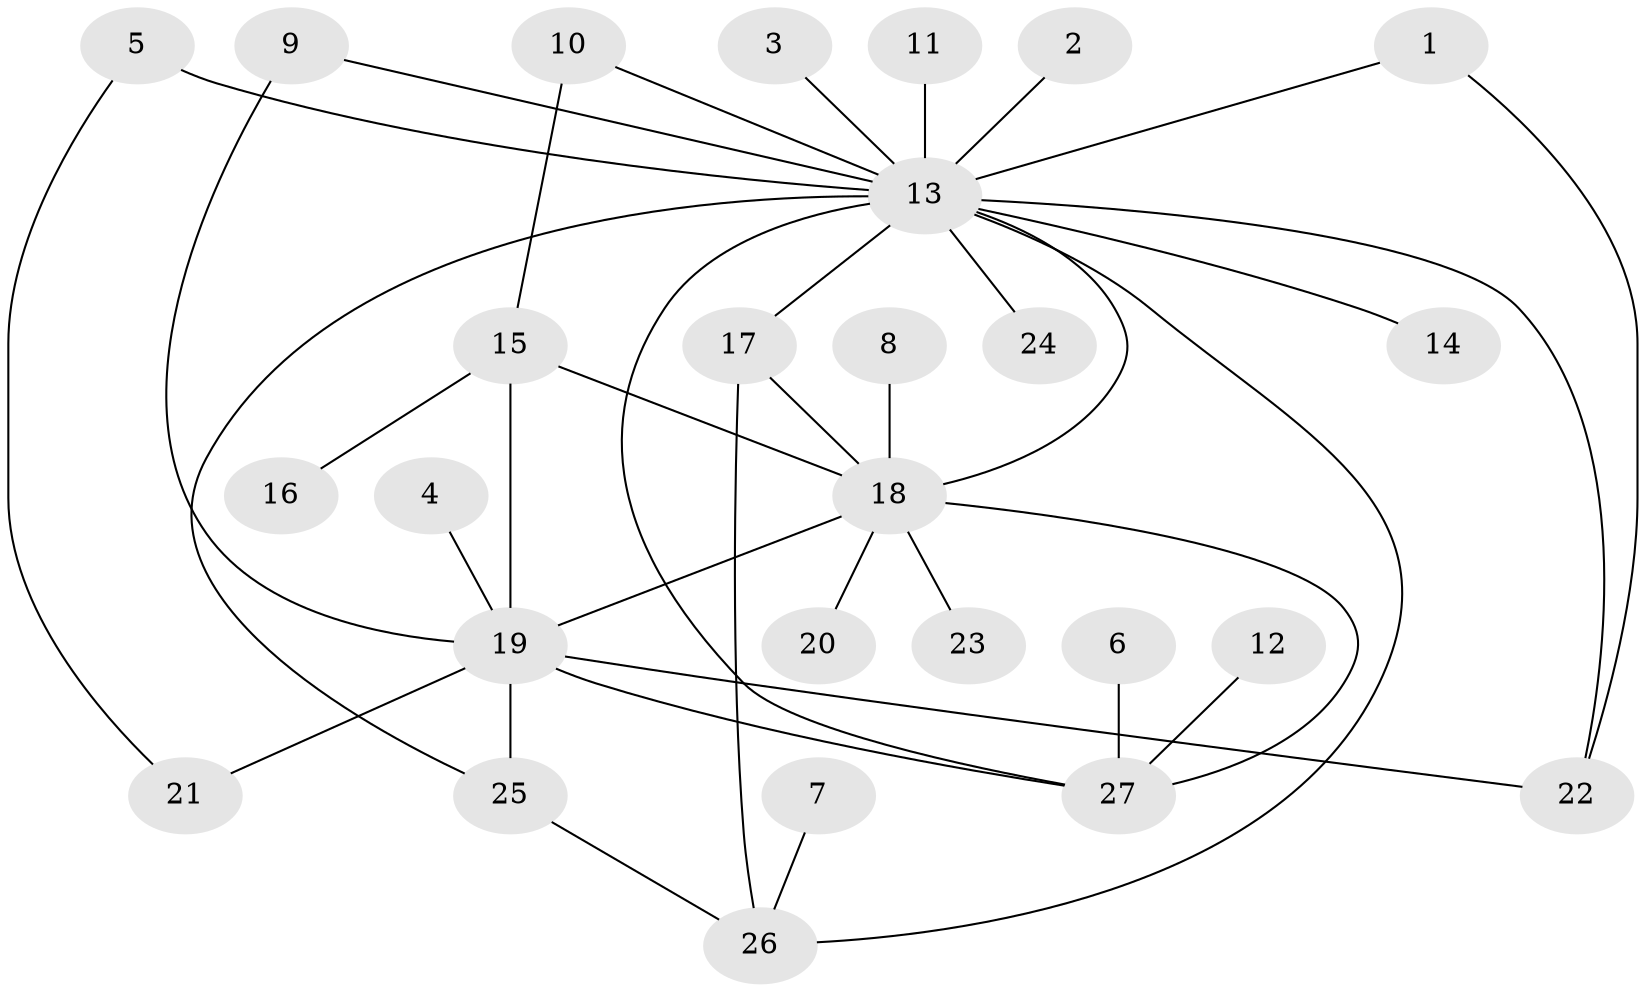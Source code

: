 // original degree distribution, {18: 0.014925373134328358, 11: 0.014925373134328358, 14: 0.014925373134328358, 5: 0.04477611940298507, 2: 0.26865671641791045, 6: 0.029850746268656716, 3: 0.05970149253731343, 4: 0.04477611940298507, 1: 0.5074626865671642}
// Generated by graph-tools (version 1.1) at 2025/36/03/04/25 23:36:51]
// undirected, 27 vertices, 38 edges
graph export_dot {
  node [color=gray90,style=filled];
  1;
  2;
  3;
  4;
  5;
  6;
  7;
  8;
  9;
  10;
  11;
  12;
  13;
  14;
  15;
  16;
  17;
  18;
  19;
  20;
  21;
  22;
  23;
  24;
  25;
  26;
  27;
  1 -- 13 [weight=1.0];
  1 -- 22 [weight=1.0];
  2 -- 13 [weight=1.0];
  3 -- 13 [weight=1.0];
  4 -- 19 [weight=1.0];
  5 -- 13 [weight=1.0];
  5 -- 21 [weight=1.0];
  6 -- 27 [weight=1.0];
  7 -- 26 [weight=1.0];
  8 -- 18 [weight=1.0];
  9 -- 13 [weight=1.0];
  9 -- 19 [weight=1.0];
  10 -- 13 [weight=1.0];
  10 -- 15 [weight=1.0];
  11 -- 13 [weight=1.0];
  12 -- 27 [weight=1.0];
  13 -- 14 [weight=1.0];
  13 -- 17 [weight=1.0];
  13 -- 18 [weight=1.0];
  13 -- 22 [weight=1.0];
  13 -- 24 [weight=1.0];
  13 -- 25 [weight=1.0];
  13 -- 26 [weight=1.0];
  13 -- 27 [weight=1.0];
  15 -- 16 [weight=1.0];
  15 -- 18 [weight=1.0];
  15 -- 19 [weight=2.0];
  17 -- 18 [weight=1.0];
  17 -- 26 [weight=1.0];
  18 -- 19 [weight=1.0];
  18 -- 20 [weight=1.0];
  18 -- 23 [weight=1.0];
  18 -- 27 [weight=2.0];
  19 -- 21 [weight=1.0];
  19 -- 22 [weight=1.0];
  19 -- 25 [weight=1.0];
  19 -- 27 [weight=2.0];
  25 -- 26 [weight=1.0];
}
